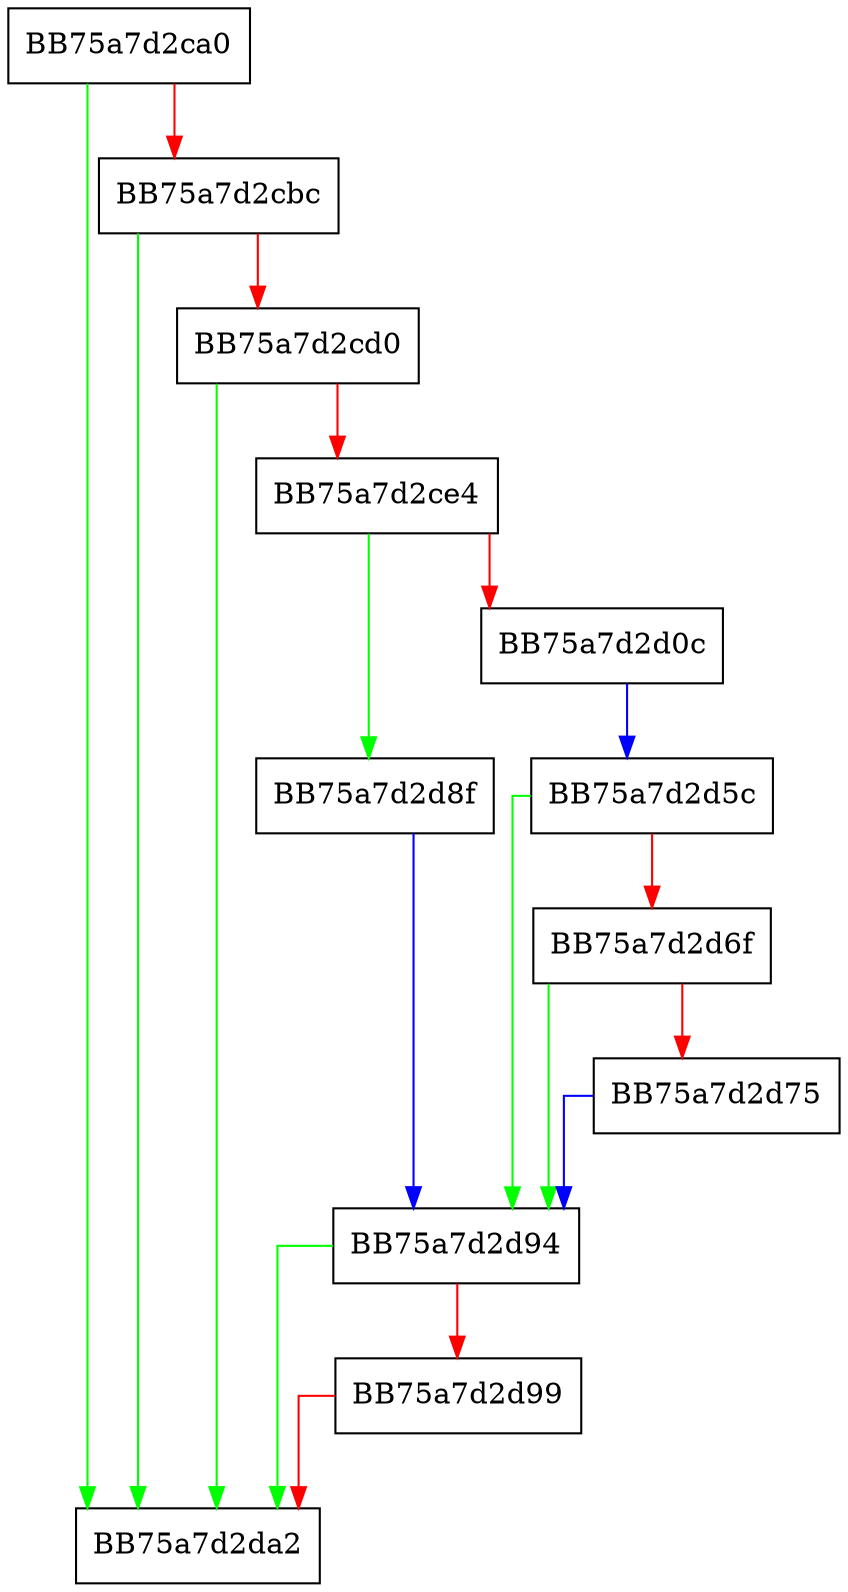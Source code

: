 digraph CheckIfValidPathExclusion {
  node [shape="box"];
  graph [splines=ortho];
  BB75a7d2ca0 -> BB75a7d2da2 [color="green"];
  BB75a7d2ca0 -> BB75a7d2cbc [color="red"];
  BB75a7d2cbc -> BB75a7d2da2 [color="green"];
  BB75a7d2cbc -> BB75a7d2cd0 [color="red"];
  BB75a7d2cd0 -> BB75a7d2da2 [color="green"];
  BB75a7d2cd0 -> BB75a7d2ce4 [color="red"];
  BB75a7d2ce4 -> BB75a7d2d8f [color="green"];
  BB75a7d2ce4 -> BB75a7d2d0c [color="red"];
  BB75a7d2d0c -> BB75a7d2d5c [color="blue"];
  BB75a7d2d5c -> BB75a7d2d94 [color="green"];
  BB75a7d2d5c -> BB75a7d2d6f [color="red"];
  BB75a7d2d6f -> BB75a7d2d94 [color="green"];
  BB75a7d2d6f -> BB75a7d2d75 [color="red"];
  BB75a7d2d75 -> BB75a7d2d94 [color="blue"];
  BB75a7d2d8f -> BB75a7d2d94 [color="blue"];
  BB75a7d2d94 -> BB75a7d2da2 [color="green"];
  BB75a7d2d94 -> BB75a7d2d99 [color="red"];
  BB75a7d2d99 -> BB75a7d2da2 [color="red"];
}
